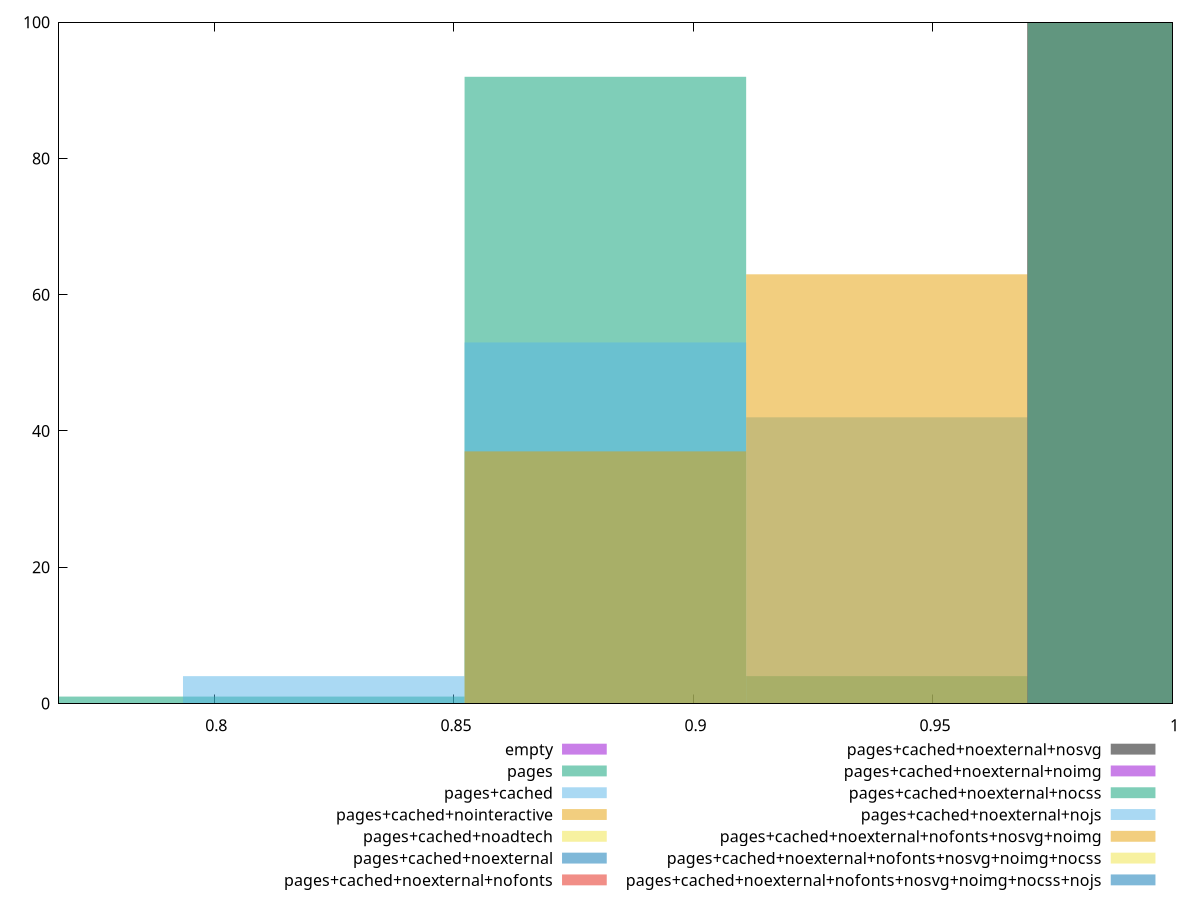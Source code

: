 reset

$empty <<EOF
0.9991706045656454 100
EOF

$pages <<EOF
0.9991706045656454 2
0.8816211216755696 92
0.9403958631206075 4
0.8228463802305316 1
0.7640716387854936 1
EOF

$pagesCached <<EOF
0.9991706045656454 1
0.8816211216755696 53
0.9403958631206075 42
0.8228463802305316 4
EOF

$pagesCachedNointeractive <<EOF
0.8816211216755696 37
0.9403958631206075 63
EOF

$pagesCachedNoadtech <<EOF
0.9991706045656454 100
EOF

$pagesCachedNoexternal <<EOF
0.9991706045656454 100
EOF

$pagesCachedNoexternalNofonts <<EOF
0.9991706045656454 100
EOF

$pagesCachedNoexternalNosvg <<EOF
0.9991706045656454 100
EOF

$pagesCachedNoexternalNoimg <<EOF
0.9991706045656454 100
EOF

$pagesCachedNoexternalNocss <<EOF
0.9991706045656454 100
EOF

$pagesCachedNoexternalNojs <<EOF
0.9991706045656454 100
EOF

$pagesCachedNoexternalNofontsNosvgNoimg <<EOF
0.9991706045656454 100
EOF

$pagesCachedNoexternalNofontsNosvgNoimgNocss <<EOF
0.9991706045656454 100
EOF

$pagesCachedNoexternalNofontsNosvgNoimgNocssNojs <<EOF
0.9991706045656454 100
EOF

set key outside below
set boxwidth 0.05877474144503797
set xrange [0.7675770589246068:1]
set yrange [0:100]
set style fill transparent solid 0.5 noborder
set terminal svg size 640, 620 enhanced background rgb 'white'
set output "report_00007_2020-12-11T15:55:29.892Z/total-blocking-time/comparison/histogram/all_score.svg"

plot $empty title "empty" with boxes, \
     $pages title "pages" with boxes, \
     $pagesCached title "pages+cached" with boxes, \
     $pagesCachedNointeractive title "pages+cached+nointeractive" with boxes, \
     $pagesCachedNoadtech title "pages+cached+noadtech" with boxes, \
     $pagesCachedNoexternal title "pages+cached+noexternal" with boxes, \
     $pagesCachedNoexternalNofonts title "pages+cached+noexternal+nofonts" with boxes, \
     $pagesCachedNoexternalNosvg title "pages+cached+noexternal+nosvg" with boxes, \
     $pagesCachedNoexternalNoimg title "pages+cached+noexternal+noimg" with boxes, \
     $pagesCachedNoexternalNocss title "pages+cached+noexternal+nocss" with boxes, \
     $pagesCachedNoexternalNojs title "pages+cached+noexternal+nojs" with boxes, \
     $pagesCachedNoexternalNofontsNosvgNoimg title "pages+cached+noexternal+nofonts+nosvg+noimg" with boxes, \
     $pagesCachedNoexternalNofontsNosvgNoimgNocss title "pages+cached+noexternal+nofonts+nosvg+noimg+nocss" with boxes, \
     $pagesCachedNoexternalNofontsNosvgNoimgNocssNojs title "pages+cached+noexternal+nofonts+nosvg+noimg+nocss+nojs" with boxes

reset
